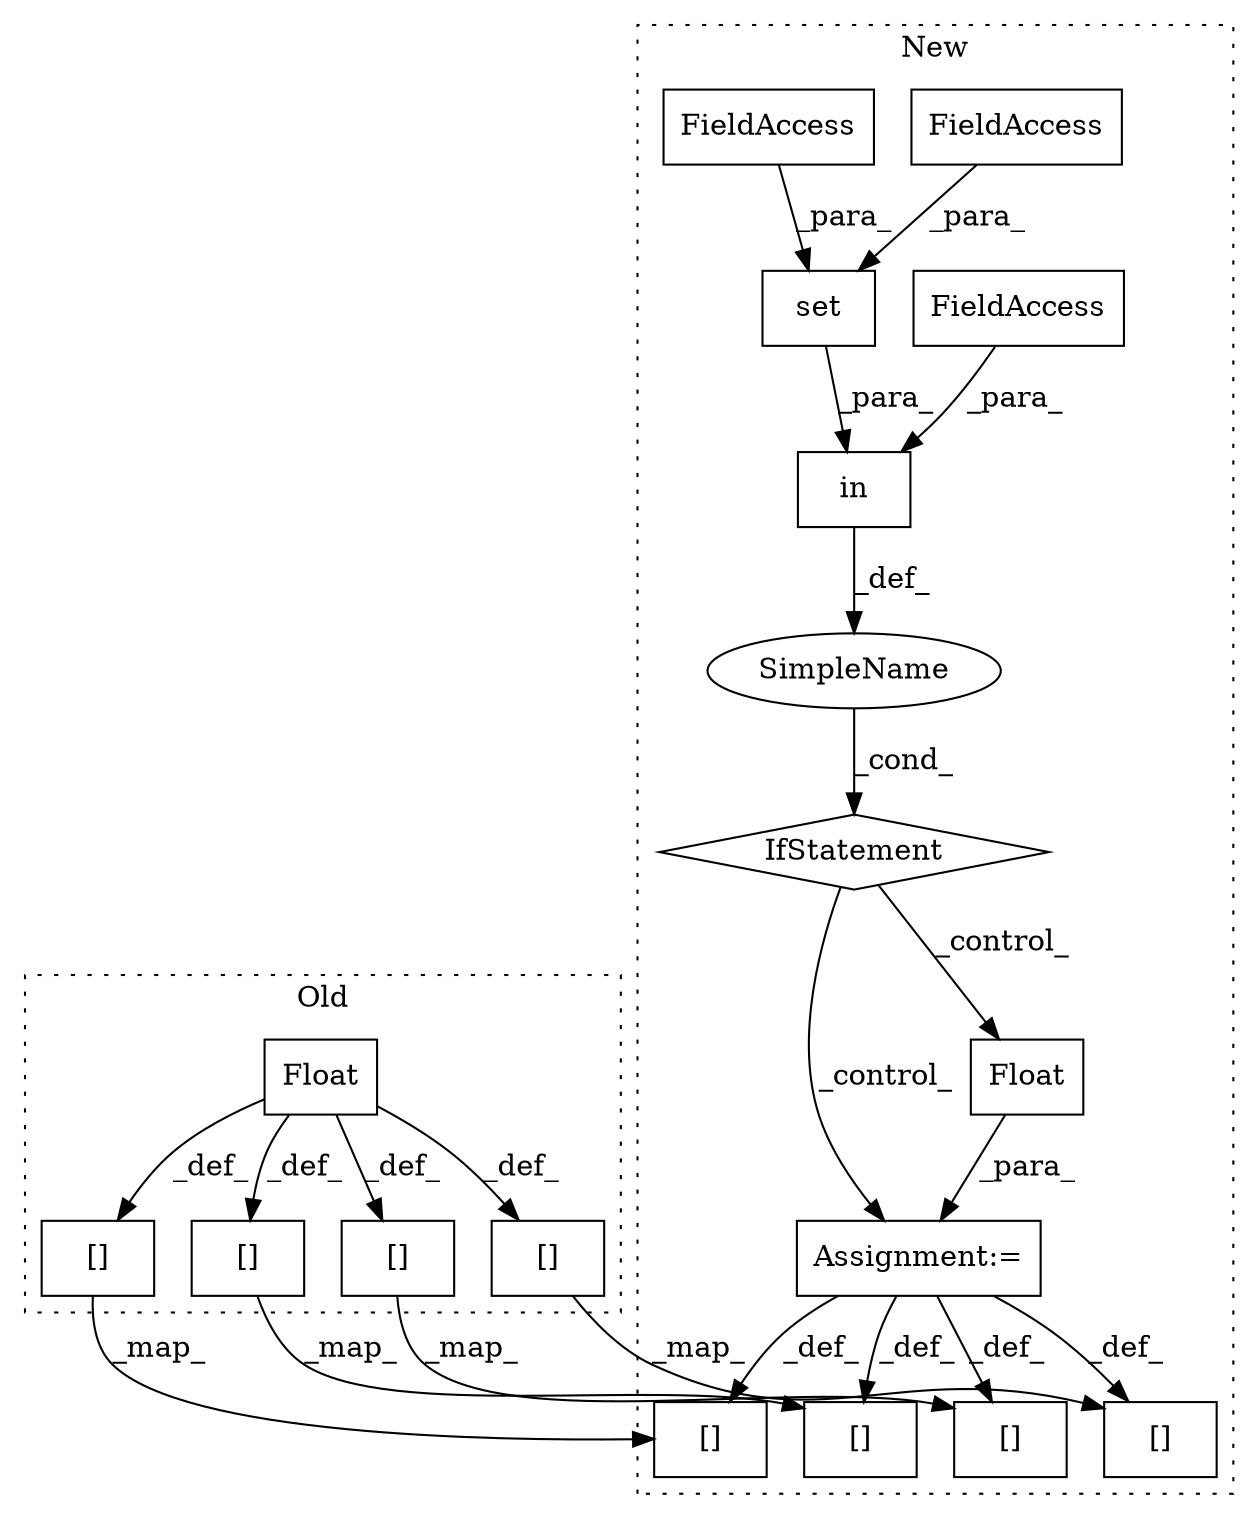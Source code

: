 digraph G {
subgraph cluster0 {
1 [label="Float" a="32" s="4468" l="7" shape="box"];
7 [label="[]" a="2" s="5332,5347" l="6,1" shape="box"];
11 [label="[]" a="2" s="5506,5528" l="6,1" shape="box"];
14 [label="[]" a="2" s="4852,4867" l="6,1" shape="box"];
17 [label="[]" a="2" s="5722,5734" l="6,1" shape="box"];
label = "Old";
style="dotted";
}
subgraph cluster1 {
2 [label="in" a="105" s="4465" l="47" shape="box"];
3 [label="IfStatement" a="25" s="4453,4512" l="12,2" shape="diamond"];
4 [label="Assignment:=" a="7" s="4530" l="1" shape="box"];
5 [label="SimpleName" a="42" s="" l="" shape="ellipse"];
6 [label="Float" a="32" s="4536" l="7" shape="box"];
8 [label="[]" a="2" s="5400,5415" l="6,1" shape="box"];
9 [label="FieldAccess" a="22" s="4465" l="10" shape="box"];
10 [label="[]" a="2" s="5564,5586" l="6,1" shape="box"];
12 [label="set" a="32" s="4479,4511" l="4,1" shape="box"];
13 [label="[]" a="2" s="4930,4945" l="6,1" shape="box"];
15 [label="FieldAccess" a="22" s="4497" l="14" shape="box"];
16 [label="[]" a="2" s="5888,5900" l="6,1" shape="box"];
18 [label="FieldAccess" a="22" s="4483" l="13" shape="box"];
label = "New";
style="dotted";
}
1 -> 7 [label="_def_"];
1 -> 11 [label="_def_"];
1 -> 14 [label="_def_"];
1 -> 17 [label="_def_"];
2 -> 5 [label="_def_"];
3 -> 6 [label="_control_"];
3 -> 4 [label="_control_"];
4 -> 16 [label="_def_"];
4 -> 8 [label="_def_"];
4 -> 10 [label="_def_"];
4 -> 13 [label="_def_"];
5 -> 3 [label="_cond_"];
6 -> 4 [label="_para_"];
7 -> 8 [label="_map_"];
9 -> 2 [label="_para_"];
11 -> 10 [label="_map_"];
12 -> 2 [label="_para_"];
14 -> 13 [label="_map_"];
15 -> 12 [label="_para_"];
17 -> 16 [label="_map_"];
18 -> 12 [label="_para_"];
}
